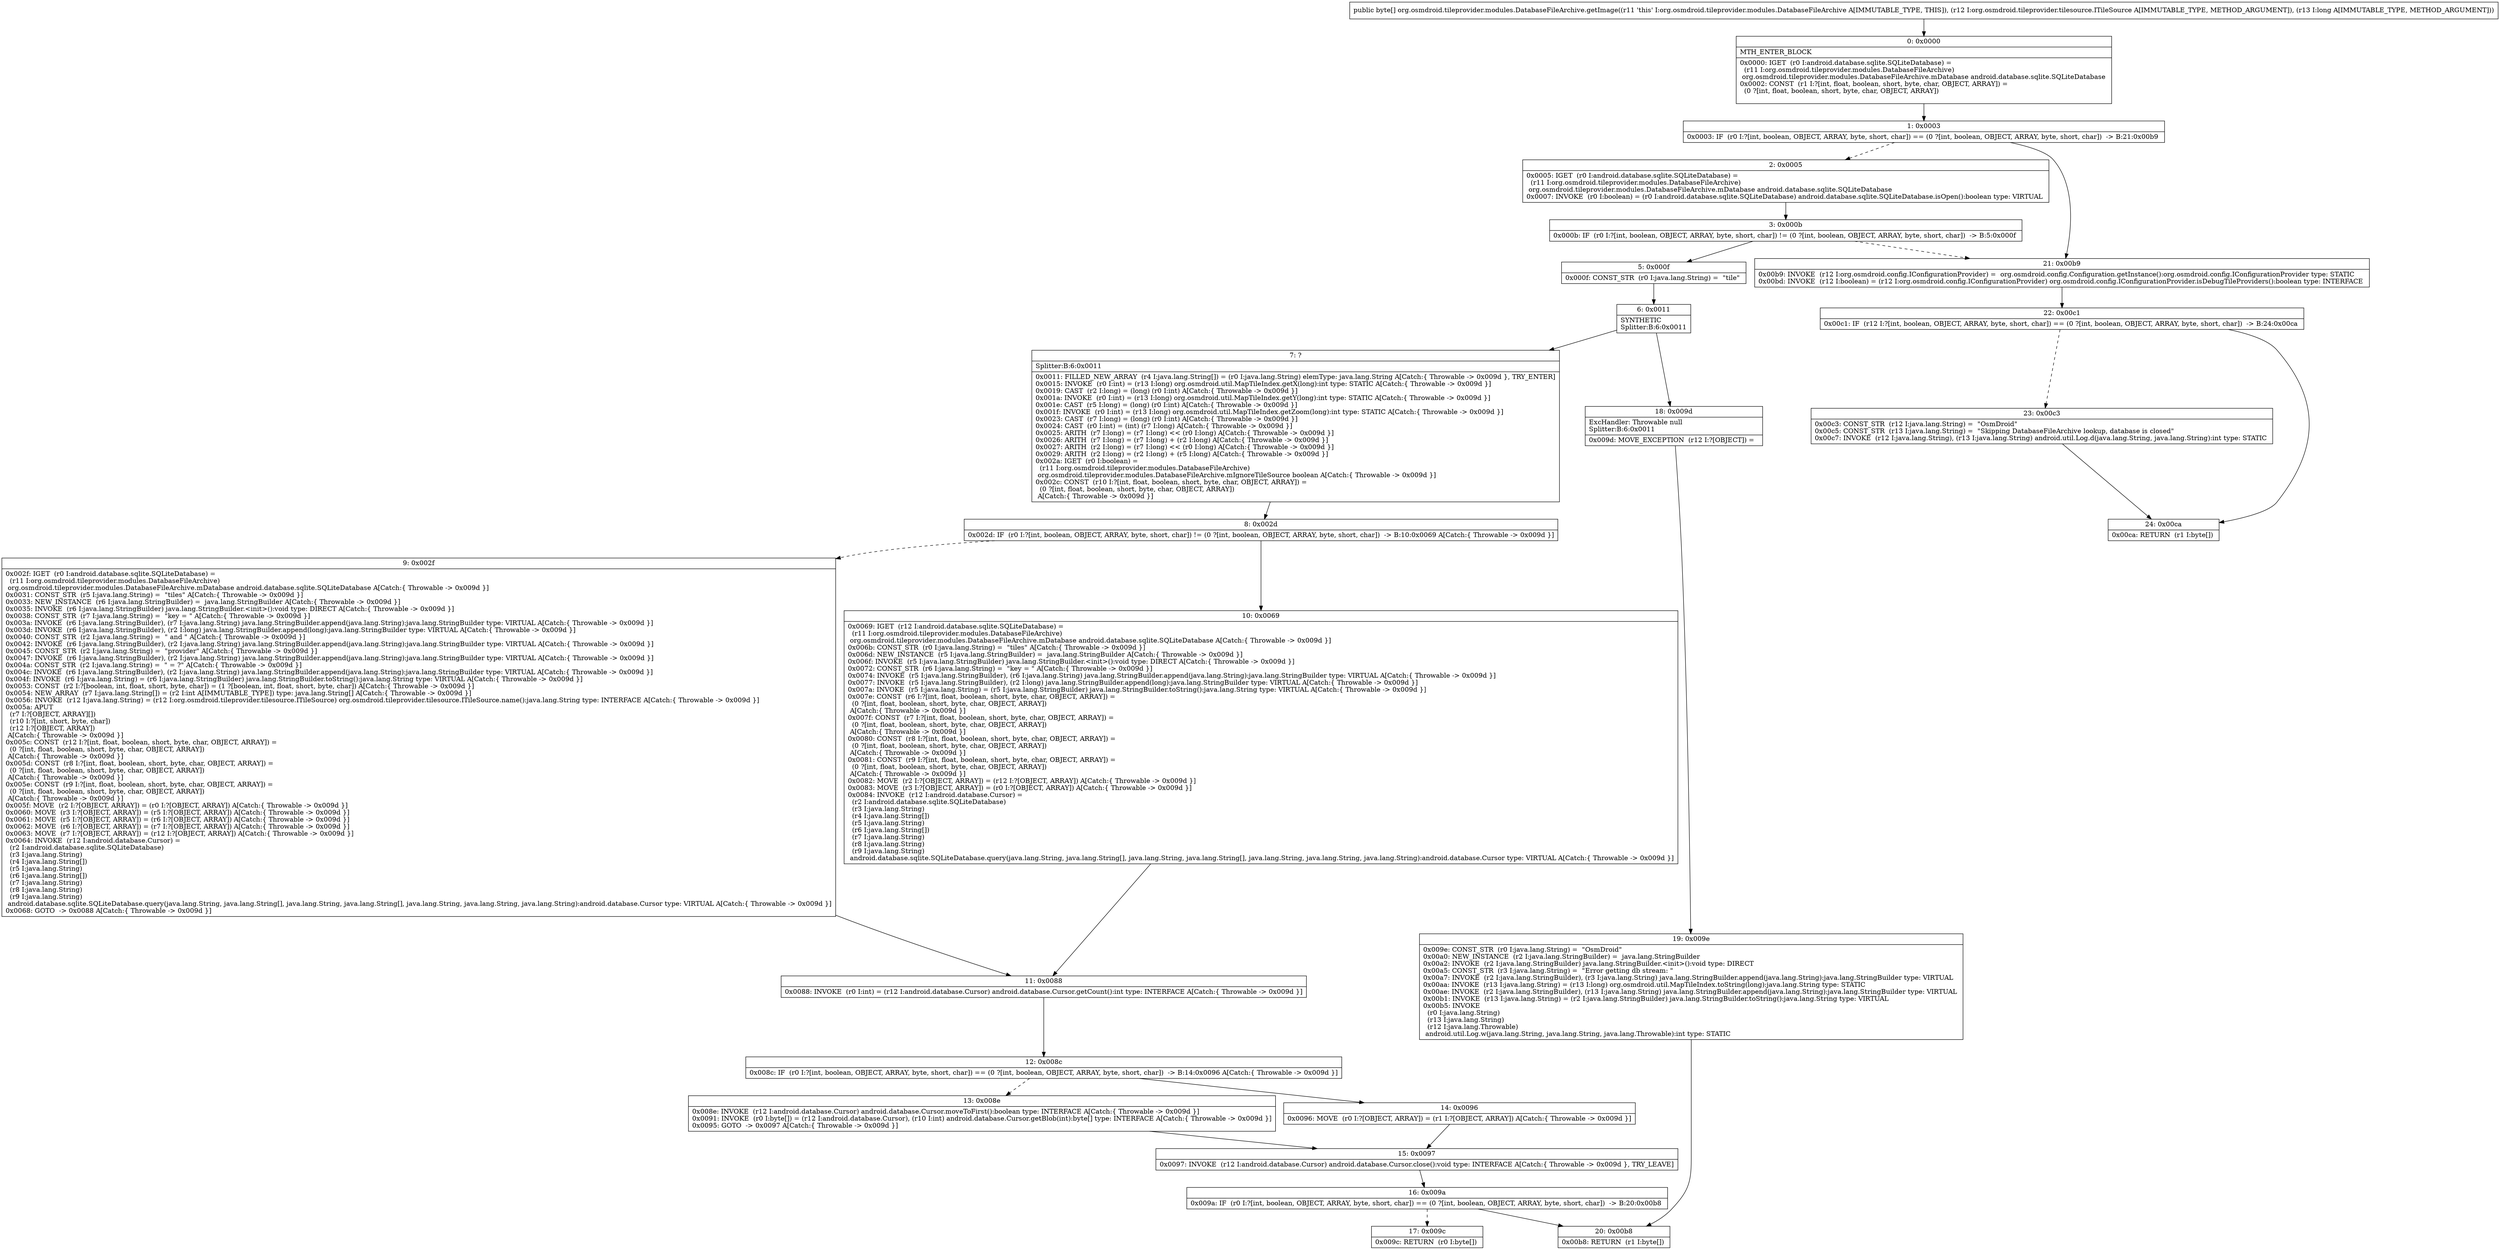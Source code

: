 digraph "CFG fororg.osmdroid.tileprovider.modules.DatabaseFileArchive.getImage(Lorg\/osmdroid\/tileprovider\/tilesource\/ITileSource;J)[B" {
Node_0 [shape=record,label="{0\:\ 0x0000|MTH_ENTER_BLOCK\l|0x0000: IGET  (r0 I:android.database.sqlite.SQLiteDatabase) = \l  (r11 I:org.osmdroid.tileprovider.modules.DatabaseFileArchive)\l org.osmdroid.tileprovider.modules.DatabaseFileArchive.mDatabase android.database.sqlite.SQLiteDatabase \l0x0002: CONST  (r1 I:?[int, float, boolean, short, byte, char, OBJECT, ARRAY]) = \l  (0 ?[int, float, boolean, short, byte, char, OBJECT, ARRAY])\l \l}"];
Node_1 [shape=record,label="{1\:\ 0x0003|0x0003: IF  (r0 I:?[int, boolean, OBJECT, ARRAY, byte, short, char]) == (0 ?[int, boolean, OBJECT, ARRAY, byte, short, char])  \-\> B:21:0x00b9 \l}"];
Node_2 [shape=record,label="{2\:\ 0x0005|0x0005: IGET  (r0 I:android.database.sqlite.SQLiteDatabase) = \l  (r11 I:org.osmdroid.tileprovider.modules.DatabaseFileArchive)\l org.osmdroid.tileprovider.modules.DatabaseFileArchive.mDatabase android.database.sqlite.SQLiteDatabase \l0x0007: INVOKE  (r0 I:boolean) = (r0 I:android.database.sqlite.SQLiteDatabase) android.database.sqlite.SQLiteDatabase.isOpen():boolean type: VIRTUAL \l}"];
Node_3 [shape=record,label="{3\:\ 0x000b|0x000b: IF  (r0 I:?[int, boolean, OBJECT, ARRAY, byte, short, char]) != (0 ?[int, boolean, OBJECT, ARRAY, byte, short, char])  \-\> B:5:0x000f \l}"];
Node_5 [shape=record,label="{5\:\ 0x000f|0x000f: CONST_STR  (r0 I:java.lang.String) =  \"tile\" \l}"];
Node_6 [shape=record,label="{6\:\ 0x0011|SYNTHETIC\lSplitter:B:6:0x0011\l}"];
Node_7 [shape=record,label="{7\:\ ?|Splitter:B:6:0x0011\l|0x0011: FILLED_NEW_ARRAY  (r4 I:java.lang.String[]) = (r0 I:java.lang.String) elemType: java.lang.String A[Catch:\{ Throwable \-\> 0x009d \}, TRY_ENTER]\l0x0015: INVOKE  (r0 I:int) = (r13 I:long) org.osmdroid.util.MapTileIndex.getX(long):int type: STATIC A[Catch:\{ Throwable \-\> 0x009d \}]\l0x0019: CAST  (r2 I:long) = (long) (r0 I:int) A[Catch:\{ Throwable \-\> 0x009d \}]\l0x001a: INVOKE  (r0 I:int) = (r13 I:long) org.osmdroid.util.MapTileIndex.getY(long):int type: STATIC A[Catch:\{ Throwable \-\> 0x009d \}]\l0x001e: CAST  (r5 I:long) = (long) (r0 I:int) A[Catch:\{ Throwable \-\> 0x009d \}]\l0x001f: INVOKE  (r0 I:int) = (r13 I:long) org.osmdroid.util.MapTileIndex.getZoom(long):int type: STATIC A[Catch:\{ Throwable \-\> 0x009d \}]\l0x0023: CAST  (r7 I:long) = (long) (r0 I:int) A[Catch:\{ Throwable \-\> 0x009d \}]\l0x0024: CAST  (r0 I:int) = (int) (r7 I:long) A[Catch:\{ Throwable \-\> 0x009d \}]\l0x0025: ARITH  (r7 I:long) = (r7 I:long) \<\< (r0 I:long) A[Catch:\{ Throwable \-\> 0x009d \}]\l0x0026: ARITH  (r7 I:long) = (r7 I:long) + (r2 I:long) A[Catch:\{ Throwable \-\> 0x009d \}]\l0x0027: ARITH  (r2 I:long) = (r7 I:long) \<\< (r0 I:long) A[Catch:\{ Throwable \-\> 0x009d \}]\l0x0029: ARITH  (r2 I:long) = (r2 I:long) + (r5 I:long) A[Catch:\{ Throwable \-\> 0x009d \}]\l0x002a: IGET  (r0 I:boolean) = \l  (r11 I:org.osmdroid.tileprovider.modules.DatabaseFileArchive)\l org.osmdroid.tileprovider.modules.DatabaseFileArchive.mIgnoreTileSource boolean A[Catch:\{ Throwable \-\> 0x009d \}]\l0x002c: CONST  (r10 I:?[int, float, boolean, short, byte, char, OBJECT, ARRAY]) = \l  (0 ?[int, float, boolean, short, byte, char, OBJECT, ARRAY])\l A[Catch:\{ Throwable \-\> 0x009d \}]\l}"];
Node_8 [shape=record,label="{8\:\ 0x002d|0x002d: IF  (r0 I:?[int, boolean, OBJECT, ARRAY, byte, short, char]) != (0 ?[int, boolean, OBJECT, ARRAY, byte, short, char])  \-\> B:10:0x0069 A[Catch:\{ Throwable \-\> 0x009d \}]\l}"];
Node_9 [shape=record,label="{9\:\ 0x002f|0x002f: IGET  (r0 I:android.database.sqlite.SQLiteDatabase) = \l  (r11 I:org.osmdroid.tileprovider.modules.DatabaseFileArchive)\l org.osmdroid.tileprovider.modules.DatabaseFileArchive.mDatabase android.database.sqlite.SQLiteDatabase A[Catch:\{ Throwable \-\> 0x009d \}]\l0x0031: CONST_STR  (r5 I:java.lang.String) =  \"tiles\" A[Catch:\{ Throwable \-\> 0x009d \}]\l0x0033: NEW_INSTANCE  (r6 I:java.lang.StringBuilder) =  java.lang.StringBuilder A[Catch:\{ Throwable \-\> 0x009d \}]\l0x0035: INVOKE  (r6 I:java.lang.StringBuilder) java.lang.StringBuilder.\<init\>():void type: DIRECT A[Catch:\{ Throwable \-\> 0x009d \}]\l0x0038: CONST_STR  (r7 I:java.lang.String) =  \"key = \" A[Catch:\{ Throwable \-\> 0x009d \}]\l0x003a: INVOKE  (r6 I:java.lang.StringBuilder), (r7 I:java.lang.String) java.lang.StringBuilder.append(java.lang.String):java.lang.StringBuilder type: VIRTUAL A[Catch:\{ Throwable \-\> 0x009d \}]\l0x003d: INVOKE  (r6 I:java.lang.StringBuilder), (r2 I:long) java.lang.StringBuilder.append(long):java.lang.StringBuilder type: VIRTUAL A[Catch:\{ Throwable \-\> 0x009d \}]\l0x0040: CONST_STR  (r2 I:java.lang.String) =  \" and \" A[Catch:\{ Throwable \-\> 0x009d \}]\l0x0042: INVOKE  (r6 I:java.lang.StringBuilder), (r2 I:java.lang.String) java.lang.StringBuilder.append(java.lang.String):java.lang.StringBuilder type: VIRTUAL A[Catch:\{ Throwable \-\> 0x009d \}]\l0x0045: CONST_STR  (r2 I:java.lang.String) =  \"provider\" A[Catch:\{ Throwable \-\> 0x009d \}]\l0x0047: INVOKE  (r6 I:java.lang.StringBuilder), (r2 I:java.lang.String) java.lang.StringBuilder.append(java.lang.String):java.lang.StringBuilder type: VIRTUAL A[Catch:\{ Throwable \-\> 0x009d \}]\l0x004a: CONST_STR  (r2 I:java.lang.String) =  \" = ?\" A[Catch:\{ Throwable \-\> 0x009d \}]\l0x004c: INVOKE  (r6 I:java.lang.StringBuilder), (r2 I:java.lang.String) java.lang.StringBuilder.append(java.lang.String):java.lang.StringBuilder type: VIRTUAL A[Catch:\{ Throwable \-\> 0x009d \}]\l0x004f: INVOKE  (r6 I:java.lang.String) = (r6 I:java.lang.StringBuilder) java.lang.StringBuilder.toString():java.lang.String type: VIRTUAL A[Catch:\{ Throwable \-\> 0x009d \}]\l0x0053: CONST  (r2 I:?[boolean, int, float, short, byte, char]) = (1 ?[boolean, int, float, short, byte, char]) A[Catch:\{ Throwable \-\> 0x009d \}]\l0x0054: NEW_ARRAY  (r7 I:java.lang.String[]) = (r2 I:int A[IMMUTABLE_TYPE]) type: java.lang.String[] A[Catch:\{ Throwable \-\> 0x009d \}]\l0x0056: INVOKE  (r12 I:java.lang.String) = (r12 I:org.osmdroid.tileprovider.tilesource.ITileSource) org.osmdroid.tileprovider.tilesource.ITileSource.name():java.lang.String type: INTERFACE A[Catch:\{ Throwable \-\> 0x009d \}]\l0x005a: APUT  \l  (r7 I:?[OBJECT, ARRAY][])\l  (r10 I:?[int, short, byte, char])\l  (r12 I:?[OBJECT, ARRAY])\l A[Catch:\{ Throwable \-\> 0x009d \}]\l0x005c: CONST  (r12 I:?[int, float, boolean, short, byte, char, OBJECT, ARRAY]) = \l  (0 ?[int, float, boolean, short, byte, char, OBJECT, ARRAY])\l A[Catch:\{ Throwable \-\> 0x009d \}]\l0x005d: CONST  (r8 I:?[int, float, boolean, short, byte, char, OBJECT, ARRAY]) = \l  (0 ?[int, float, boolean, short, byte, char, OBJECT, ARRAY])\l A[Catch:\{ Throwable \-\> 0x009d \}]\l0x005e: CONST  (r9 I:?[int, float, boolean, short, byte, char, OBJECT, ARRAY]) = \l  (0 ?[int, float, boolean, short, byte, char, OBJECT, ARRAY])\l A[Catch:\{ Throwable \-\> 0x009d \}]\l0x005f: MOVE  (r2 I:?[OBJECT, ARRAY]) = (r0 I:?[OBJECT, ARRAY]) A[Catch:\{ Throwable \-\> 0x009d \}]\l0x0060: MOVE  (r3 I:?[OBJECT, ARRAY]) = (r5 I:?[OBJECT, ARRAY]) A[Catch:\{ Throwable \-\> 0x009d \}]\l0x0061: MOVE  (r5 I:?[OBJECT, ARRAY]) = (r6 I:?[OBJECT, ARRAY]) A[Catch:\{ Throwable \-\> 0x009d \}]\l0x0062: MOVE  (r6 I:?[OBJECT, ARRAY]) = (r7 I:?[OBJECT, ARRAY]) A[Catch:\{ Throwable \-\> 0x009d \}]\l0x0063: MOVE  (r7 I:?[OBJECT, ARRAY]) = (r12 I:?[OBJECT, ARRAY]) A[Catch:\{ Throwable \-\> 0x009d \}]\l0x0064: INVOKE  (r12 I:android.database.Cursor) = \l  (r2 I:android.database.sqlite.SQLiteDatabase)\l  (r3 I:java.lang.String)\l  (r4 I:java.lang.String[])\l  (r5 I:java.lang.String)\l  (r6 I:java.lang.String[])\l  (r7 I:java.lang.String)\l  (r8 I:java.lang.String)\l  (r9 I:java.lang.String)\l android.database.sqlite.SQLiteDatabase.query(java.lang.String, java.lang.String[], java.lang.String, java.lang.String[], java.lang.String, java.lang.String, java.lang.String):android.database.Cursor type: VIRTUAL A[Catch:\{ Throwable \-\> 0x009d \}]\l0x0068: GOTO  \-\> 0x0088 A[Catch:\{ Throwable \-\> 0x009d \}]\l}"];
Node_10 [shape=record,label="{10\:\ 0x0069|0x0069: IGET  (r12 I:android.database.sqlite.SQLiteDatabase) = \l  (r11 I:org.osmdroid.tileprovider.modules.DatabaseFileArchive)\l org.osmdroid.tileprovider.modules.DatabaseFileArchive.mDatabase android.database.sqlite.SQLiteDatabase A[Catch:\{ Throwable \-\> 0x009d \}]\l0x006b: CONST_STR  (r0 I:java.lang.String) =  \"tiles\" A[Catch:\{ Throwable \-\> 0x009d \}]\l0x006d: NEW_INSTANCE  (r5 I:java.lang.StringBuilder) =  java.lang.StringBuilder A[Catch:\{ Throwable \-\> 0x009d \}]\l0x006f: INVOKE  (r5 I:java.lang.StringBuilder) java.lang.StringBuilder.\<init\>():void type: DIRECT A[Catch:\{ Throwable \-\> 0x009d \}]\l0x0072: CONST_STR  (r6 I:java.lang.String) =  \"key = \" A[Catch:\{ Throwable \-\> 0x009d \}]\l0x0074: INVOKE  (r5 I:java.lang.StringBuilder), (r6 I:java.lang.String) java.lang.StringBuilder.append(java.lang.String):java.lang.StringBuilder type: VIRTUAL A[Catch:\{ Throwable \-\> 0x009d \}]\l0x0077: INVOKE  (r5 I:java.lang.StringBuilder), (r2 I:long) java.lang.StringBuilder.append(long):java.lang.StringBuilder type: VIRTUAL A[Catch:\{ Throwable \-\> 0x009d \}]\l0x007a: INVOKE  (r5 I:java.lang.String) = (r5 I:java.lang.StringBuilder) java.lang.StringBuilder.toString():java.lang.String type: VIRTUAL A[Catch:\{ Throwable \-\> 0x009d \}]\l0x007e: CONST  (r6 I:?[int, float, boolean, short, byte, char, OBJECT, ARRAY]) = \l  (0 ?[int, float, boolean, short, byte, char, OBJECT, ARRAY])\l A[Catch:\{ Throwable \-\> 0x009d \}]\l0x007f: CONST  (r7 I:?[int, float, boolean, short, byte, char, OBJECT, ARRAY]) = \l  (0 ?[int, float, boolean, short, byte, char, OBJECT, ARRAY])\l A[Catch:\{ Throwable \-\> 0x009d \}]\l0x0080: CONST  (r8 I:?[int, float, boolean, short, byte, char, OBJECT, ARRAY]) = \l  (0 ?[int, float, boolean, short, byte, char, OBJECT, ARRAY])\l A[Catch:\{ Throwable \-\> 0x009d \}]\l0x0081: CONST  (r9 I:?[int, float, boolean, short, byte, char, OBJECT, ARRAY]) = \l  (0 ?[int, float, boolean, short, byte, char, OBJECT, ARRAY])\l A[Catch:\{ Throwable \-\> 0x009d \}]\l0x0082: MOVE  (r2 I:?[OBJECT, ARRAY]) = (r12 I:?[OBJECT, ARRAY]) A[Catch:\{ Throwable \-\> 0x009d \}]\l0x0083: MOVE  (r3 I:?[OBJECT, ARRAY]) = (r0 I:?[OBJECT, ARRAY]) A[Catch:\{ Throwable \-\> 0x009d \}]\l0x0084: INVOKE  (r12 I:android.database.Cursor) = \l  (r2 I:android.database.sqlite.SQLiteDatabase)\l  (r3 I:java.lang.String)\l  (r4 I:java.lang.String[])\l  (r5 I:java.lang.String)\l  (r6 I:java.lang.String[])\l  (r7 I:java.lang.String)\l  (r8 I:java.lang.String)\l  (r9 I:java.lang.String)\l android.database.sqlite.SQLiteDatabase.query(java.lang.String, java.lang.String[], java.lang.String, java.lang.String[], java.lang.String, java.lang.String, java.lang.String):android.database.Cursor type: VIRTUAL A[Catch:\{ Throwable \-\> 0x009d \}]\l}"];
Node_11 [shape=record,label="{11\:\ 0x0088|0x0088: INVOKE  (r0 I:int) = (r12 I:android.database.Cursor) android.database.Cursor.getCount():int type: INTERFACE A[Catch:\{ Throwable \-\> 0x009d \}]\l}"];
Node_12 [shape=record,label="{12\:\ 0x008c|0x008c: IF  (r0 I:?[int, boolean, OBJECT, ARRAY, byte, short, char]) == (0 ?[int, boolean, OBJECT, ARRAY, byte, short, char])  \-\> B:14:0x0096 A[Catch:\{ Throwable \-\> 0x009d \}]\l}"];
Node_13 [shape=record,label="{13\:\ 0x008e|0x008e: INVOKE  (r12 I:android.database.Cursor) android.database.Cursor.moveToFirst():boolean type: INTERFACE A[Catch:\{ Throwable \-\> 0x009d \}]\l0x0091: INVOKE  (r0 I:byte[]) = (r12 I:android.database.Cursor), (r10 I:int) android.database.Cursor.getBlob(int):byte[] type: INTERFACE A[Catch:\{ Throwable \-\> 0x009d \}]\l0x0095: GOTO  \-\> 0x0097 A[Catch:\{ Throwable \-\> 0x009d \}]\l}"];
Node_14 [shape=record,label="{14\:\ 0x0096|0x0096: MOVE  (r0 I:?[OBJECT, ARRAY]) = (r1 I:?[OBJECT, ARRAY]) A[Catch:\{ Throwable \-\> 0x009d \}]\l}"];
Node_15 [shape=record,label="{15\:\ 0x0097|0x0097: INVOKE  (r12 I:android.database.Cursor) android.database.Cursor.close():void type: INTERFACE A[Catch:\{ Throwable \-\> 0x009d \}, TRY_LEAVE]\l}"];
Node_16 [shape=record,label="{16\:\ 0x009a|0x009a: IF  (r0 I:?[int, boolean, OBJECT, ARRAY, byte, short, char]) == (0 ?[int, boolean, OBJECT, ARRAY, byte, short, char])  \-\> B:20:0x00b8 \l}"];
Node_17 [shape=record,label="{17\:\ 0x009c|0x009c: RETURN  (r0 I:byte[]) \l}"];
Node_18 [shape=record,label="{18\:\ 0x009d|ExcHandler: Throwable null\lSplitter:B:6:0x0011\l|0x009d: MOVE_EXCEPTION  (r12 I:?[OBJECT]) =  \l}"];
Node_19 [shape=record,label="{19\:\ 0x009e|0x009e: CONST_STR  (r0 I:java.lang.String) =  \"OsmDroid\" \l0x00a0: NEW_INSTANCE  (r2 I:java.lang.StringBuilder) =  java.lang.StringBuilder \l0x00a2: INVOKE  (r2 I:java.lang.StringBuilder) java.lang.StringBuilder.\<init\>():void type: DIRECT \l0x00a5: CONST_STR  (r3 I:java.lang.String) =  \"Error getting db stream: \" \l0x00a7: INVOKE  (r2 I:java.lang.StringBuilder), (r3 I:java.lang.String) java.lang.StringBuilder.append(java.lang.String):java.lang.StringBuilder type: VIRTUAL \l0x00aa: INVOKE  (r13 I:java.lang.String) = (r13 I:long) org.osmdroid.util.MapTileIndex.toString(long):java.lang.String type: STATIC \l0x00ae: INVOKE  (r2 I:java.lang.StringBuilder), (r13 I:java.lang.String) java.lang.StringBuilder.append(java.lang.String):java.lang.StringBuilder type: VIRTUAL \l0x00b1: INVOKE  (r13 I:java.lang.String) = (r2 I:java.lang.StringBuilder) java.lang.StringBuilder.toString():java.lang.String type: VIRTUAL \l0x00b5: INVOKE  \l  (r0 I:java.lang.String)\l  (r13 I:java.lang.String)\l  (r12 I:java.lang.Throwable)\l android.util.Log.w(java.lang.String, java.lang.String, java.lang.Throwable):int type: STATIC \l}"];
Node_20 [shape=record,label="{20\:\ 0x00b8|0x00b8: RETURN  (r1 I:byte[]) \l}"];
Node_21 [shape=record,label="{21\:\ 0x00b9|0x00b9: INVOKE  (r12 I:org.osmdroid.config.IConfigurationProvider) =  org.osmdroid.config.Configuration.getInstance():org.osmdroid.config.IConfigurationProvider type: STATIC \l0x00bd: INVOKE  (r12 I:boolean) = (r12 I:org.osmdroid.config.IConfigurationProvider) org.osmdroid.config.IConfigurationProvider.isDebugTileProviders():boolean type: INTERFACE \l}"];
Node_22 [shape=record,label="{22\:\ 0x00c1|0x00c1: IF  (r12 I:?[int, boolean, OBJECT, ARRAY, byte, short, char]) == (0 ?[int, boolean, OBJECT, ARRAY, byte, short, char])  \-\> B:24:0x00ca \l}"];
Node_23 [shape=record,label="{23\:\ 0x00c3|0x00c3: CONST_STR  (r12 I:java.lang.String) =  \"OsmDroid\" \l0x00c5: CONST_STR  (r13 I:java.lang.String) =  \"Skipping DatabaseFileArchive lookup, database is closed\" \l0x00c7: INVOKE  (r12 I:java.lang.String), (r13 I:java.lang.String) android.util.Log.d(java.lang.String, java.lang.String):int type: STATIC \l}"];
Node_24 [shape=record,label="{24\:\ 0x00ca|0x00ca: RETURN  (r1 I:byte[]) \l}"];
MethodNode[shape=record,label="{public byte[] org.osmdroid.tileprovider.modules.DatabaseFileArchive.getImage((r11 'this' I:org.osmdroid.tileprovider.modules.DatabaseFileArchive A[IMMUTABLE_TYPE, THIS]), (r12 I:org.osmdroid.tileprovider.tilesource.ITileSource A[IMMUTABLE_TYPE, METHOD_ARGUMENT]), (r13 I:long A[IMMUTABLE_TYPE, METHOD_ARGUMENT])) }"];
MethodNode -> Node_0;
Node_0 -> Node_1;
Node_1 -> Node_2[style=dashed];
Node_1 -> Node_21;
Node_2 -> Node_3;
Node_3 -> Node_5;
Node_3 -> Node_21[style=dashed];
Node_5 -> Node_6;
Node_6 -> Node_7;
Node_6 -> Node_18;
Node_7 -> Node_8;
Node_8 -> Node_9[style=dashed];
Node_8 -> Node_10;
Node_9 -> Node_11;
Node_10 -> Node_11;
Node_11 -> Node_12;
Node_12 -> Node_13[style=dashed];
Node_12 -> Node_14;
Node_13 -> Node_15;
Node_14 -> Node_15;
Node_15 -> Node_16;
Node_16 -> Node_17[style=dashed];
Node_16 -> Node_20;
Node_18 -> Node_19;
Node_19 -> Node_20;
Node_21 -> Node_22;
Node_22 -> Node_23[style=dashed];
Node_22 -> Node_24;
Node_23 -> Node_24;
}

